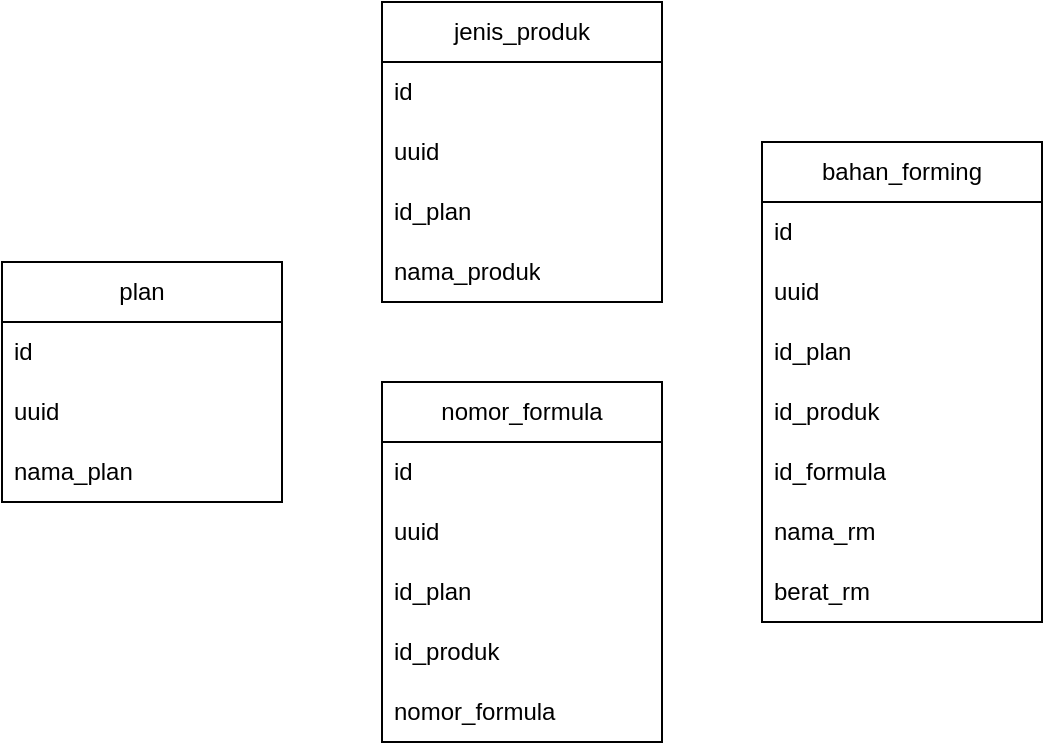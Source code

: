 <mxfile version="27.0.9">
  <diagram name="Halaman-1" id="96IZGjR7ZaSTifBQKk1h">
    <mxGraphModel dx="969" dy="537" grid="1" gridSize="10" guides="1" tooltips="1" connect="1" arrows="1" fold="1" page="1" pageScale="1" pageWidth="827" pageHeight="1169" math="0" shadow="0">
      <root>
        <mxCell id="0" />
        <mxCell id="1" parent="0" />
        <mxCell id="YBMDpXo6_8GfMkWyuYjr-2" value="plan" style="swimlane;fontStyle=0;childLayout=stackLayout;horizontal=1;startSize=30;horizontalStack=0;resizeParent=1;resizeParentMax=0;resizeLast=0;collapsible=1;marginBottom=0;whiteSpace=wrap;html=1;" vertex="1" parent="1">
          <mxGeometry x="120" y="190" width="140" height="120" as="geometry" />
        </mxCell>
        <mxCell id="YBMDpXo6_8GfMkWyuYjr-3" value="id" style="text;strokeColor=none;fillColor=none;align=left;verticalAlign=middle;spacingLeft=4;spacingRight=4;overflow=hidden;points=[[0,0.5],[1,0.5]];portConstraint=eastwest;rotatable=0;whiteSpace=wrap;html=1;" vertex="1" parent="YBMDpXo6_8GfMkWyuYjr-2">
          <mxGeometry y="30" width="140" height="30" as="geometry" />
        </mxCell>
        <mxCell id="YBMDpXo6_8GfMkWyuYjr-4" value="uuid" style="text;strokeColor=none;fillColor=none;align=left;verticalAlign=middle;spacingLeft=4;spacingRight=4;overflow=hidden;points=[[0,0.5],[1,0.5]];portConstraint=eastwest;rotatable=0;whiteSpace=wrap;html=1;" vertex="1" parent="YBMDpXo6_8GfMkWyuYjr-2">
          <mxGeometry y="60" width="140" height="30" as="geometry" />
        </mxCell>
        <mxCell id="YBMDpXo6_8GfMkWyuYjr-5" value="nama_plan" style="text;strokeColor=none;fillColor=none;align=left;verticalAlign=middle;spacingLeft=4;spacingRight=4;overflow=hidden;points=[[0,0.5],[1,0.5]];portConstraint=eastwest;rotatable=0;whiteSpace=wrap;html=1;" vertex="1" parent="YBMDpXo6_8GfMkWyuYjr-2">
          <mxGeometry y="90" width="140" height="30" as="geometry" />
        </mxCell>
        <mxCell id="YBMDpXo6_8GfMkWyuYjr-6" value="nomor_formula" style="swimlane;fontStyle=0;childLayout=stackLayout;horizontal=1;startSize=30;horizontalStack=0;resizeParent=1;resizeParentMax=0;resizeLast=0;collapsible=1;marginBottom=0;whiteSpace=wrap;html=1;" vertex="1" parent="1">
          <mxGeometry x="310" y="250" width="140" height="180" as="geometry" />
        </mxCell>
        <mxCell id="YBMDpXo6_8GfMkWyuYjr-7" value="id" style="text;strokeColor=none;fillColor=none;align=left;verticalAlign=middle;spacingLeft=4;spacingRight=4;overflow=hidden;points=[[0,0.5],[1,0.5]];portConstraint=eastwest;rotatable=0;whiteSpace=wrap;html=1;" vertex="1" parent="YBMDpXo6_8GfMkWyuYjr-6">
          <mxGeometry y="30" width="140" height="30" as="geometry" />
        </mxCell>
        <mxCell id="YBMDpXo6_8GfMkWyuYjr-8" value="uuid" style="text;strokeColor=none;fillColor=none;align=left;verticalAlign=middle;spacingLeft=4;spacingRight=4;overflow=hidden;points=[[0,0.5],[1,0.5]];portConstraint=eastwest;rotatable=0;whiteSpace=wrap;html=1;" vertex="1" parent="YBMDpXo6_8GfMkWyuYjr-6">
          <mxGeometry y="60" width="140" height="30" as="geometry" />
        </mxCell>
        <mxCell id="YBMDpXo6_8GfMkWyuYjr-9" value="id_plan" style="text;strokeColor=none;fillColor=none;align=left;verticalAlign=middle;spacingLeft=4;spacingRight=4;overflow=hidden;points=[[0,0.5],[1,0.5]];portConstraint=eastwest;rotatable=0;whiteSpace=wrap;html=1;" vertex="1" parent="YBMDpXo6_8GfMkWyuYjr-6">
          <mxGeometry y="90" width="140" height="30" as="geometry" />
        </mxCell>
        <mxCell id="YBMDpXo6_8GfMkWyuYjr-27" value="id_produk" style="text;strokeColor=none;fillColor=none;align=left;verticalAlign=middle;spacingLeft=4;spacingRight=4;overflow=hidden;points=[[0,0.5],[1,0.5]];portConstraint=eastwest;rotatable=0;whiteSpace=wrap;html=1;" vertex="1" parent="YBMDpXo6_8GfMkWyuYjr-6">
          <mxGeometry y="120" width="140" height="30" as="geometry" />
        </mxCell>
        <mxCell id="YBMDpXo6_8GfMkWyuYjr-17" value="nomor_formula" style="text;strokeColor=none;fillColor=none;align=left;verticalAlign=middle;spacingLeft=4;spacingRight=4;overflow=hidden;points=[[0,0.5],[1,0.5]];portConstraint=eastwest;rotatable=0;whiteSpace=wrap;html=1;" vertex="1" parent="YBMDpXo6_8GfMkWyuYjr-6">
          <mxGeometry y="150" width="140" height="30" as="geometry" />
        </mxCell>
        <mxCell id="YBMDpXo6_8GfMkWyuYjr-10" value="jenis_produk" style="swimlane;fontStyle=0;childLayout=stackLayout;horizontal=1;startSize=30;horizontalStack=0;resizeParent=1;resizeParentMax=0;resizeLast=0;collapsible=1;marginBottom=0;whiteSpace=wrap;html=1;" vertex="1" parent="1">
          <mxGeometry x="310" y="60" width="140" height="150" as="geometry" />
        </mxCell>
        <mxCell id="YBMDpXo6_8GfMkWyuYjr-11" value="id" style="text;strokeColor=none;fillColor=none;align=left;verticalAlign=middle;spacingLeft=4;spacingRight=4;overflow=hidden;points=[[0,0.5],[1,0.5]];portConstraint=eastwest;rotatable=0;whiteSpace=wrap;html=1;" vertex="1" parent="YBMDpXo6_8GfMkWyuYjr-10">
          <mxGeometry y="30" width="140" height="30" as="geometry" />
        </mxCell>
        <mxCell id="YBMDpXo6_8GfMkWyuYjr-12" value="uuid" style="text;strokeColor=none;fillColor=none;align=left;verticalAlign=middle;spacingLeft=4;spacingRight=4;overflow=hidden;points=[[0,0.5],[1,0.5]];portConstraint=eastwest;rotatable=0;whiteSpace=wrap;html=1;" vertex="1" parent="YBMDpXo6_8GfMkWyuYjr-10">
          <mxGeometry y="60" width="140" height="30" as="geometry" />
        </mxCell>
        <mxCell id="YBMDpXo6_8GfMkWyuYjr-13" value="id_plan" style="text;strokeColor=none;fillColor=none;align=left;verticalAlign=middle;spacingLeft=4;spacingRight=4;overflow=hidden;points=[[0,0.5],[1,0.5]];portConstraint=eastwest;rotatable=0;whiteSpace=wrap;html=1;" vertex="1" parent="YBMDpXo6_8GfMkWyuYjr-10">
          <mxGeometry y="90" width="140" height="30" as="geometry" />
        </mxCell>
        <mxCell id="YBMDpXo6_8GfMkWyuYjr-16" value="nama_produk" style="text;strokeColor=none;fillColor=none;align=left;verticalAlign=middle;spacingLeft=4;spacingRight=4;overflow=hidden;points=[[0,0.5],[1,0.5]];portConstraint=eastwest;rotatable=0;whiteSpace=wrap;html=1;" vertex="1" parent="YBMDpXo6_8GfMkWyuYjr-10">
          <mxGeometry y="120" width="140" height="30" as="geometry" />
        </mxCell>
        <mxCell id="YBMDpXo6_8GfMkWyuYjr-18" value="bahan_forming" style="swimlane;fontStyle=0;childLayout=stackLayout;horizontal=1;startSize=30;horizontalStack=0;resizeParent=1;resizeParentMax=0;resizeLast=0;collapsible=1;marginBottom=0;whiteSpace=wrap;html=1;" vertex="1" parent="1">
          <mxGeometry x="500" y="130" width="140" height="240" as="geometry">
            <mxRectangle x="500" y="130" width="120" height="30" as="alternateBounds" />
          </mxGeometry>
        </mxCell>
        <mxCell id="YBMDpXo6_8GfMkWyuYjr-19" value="id" style="text;strokeColor=none;fillColor=none;align=left;verticalAlign=middle;spacingLeft=4;spacingRight=4;overflow=hidden;points=[[0,0.5],[1,0.5]];portConstraint=eastwest;rotatable=0;whiteSpace=wrap;html=1;" vertex="1" parent="YBMDpXo6_8GfMkWyuYjr-18">
          <mxGeometry y="30" width="140" height="30" as="geometry" />
        </mxCell>
        <mxCell id="YBMDpXo6_8GfMkWyuYjr-20" value="uuid" style="text;strokeColor=none;fillColor=none;align=left;verticalAlign=middle;spacingLeft=4;spacingRight=4;overflow=hidden;points=[[0,0.5],[1,0.5]];portConstraint=eastwest;rotatable=0;whiteSpace=wrap;html=1;" vertex="1" parent="YBMDpXo6_8GfMkWyuYjr-18">
          <mxGeometry y="60" width="140" height="30" as="geometry" />
        </mxCell>
        <mxCell id="YBMDpXo6_8GfMkWyuYjr-21" value="id_plan" style="text;strokeColor=none;fillColor=none;align=left;verticalAlign=middle;spacingLeft=4;spacingRight=4;overflow=hidden;points=[[0,0.5],[1,0.5]];portConstraint=eastwest;rotatable=0;whiteSpace=wrap;html=1;" vertex="1" parent="YBMDpXo6_8GfMkWyuYjr-18">
          <mxGeometry y="90" width="140" height="30" as="geometry" />
        </mxCell>
        <mxCell id="YBMDpXo6_8GfMkWyuYjr-22" value="id_produk" style="text;strokeColor=none;fillColor=none;align=left;verticalAlign=middle;spacingLeft=4;spacingRight=4;overflow=hidden;points=[[0,0.5],[1,0.5]];portConstraint=eastwest;rotatable=0;whiteSpace=wrap;html=1;" vertex="1" parent="YBMDpXo6_8GfMkWyuYjr-18">
          <mxGeometry y="120" width="140" height="30" as="geometry" />
        </mxCell>
        <mxCell id="YBMDpXo6_8GfMkWyuYjr-23" value="id_formula" style="text;strokeColor=none;fillColor=none;align=left;verticalAlign=middle;spacingLeft=4;spacingRight=4;overflow=hidden;points=[[0,0.5],[1,0.5]];portConstraint=eastwest;rotatable=0;whiteSpace=wrap;html=1;" vertex="1" parent="YBMDpXo6_8GfMkWyuYjr-18">
          <mxGeometry y="150" width="140" height="30" as="geometry" />
        </mxCell>
        <mxCell id="YBMDpXo6_8GfMkWyuYjr-24" value="nama_rm" style="text;strokeColor=none;fillColor=none;align=left;verticalAlign=middle;spacingLeft=4;spacingRight=4;overflow=hidden;points=[[0,0.5],[1,0.5]];portConstraint=eastwest;rotatable=0;whiteSpace=wrap;html=1;" vertex="1" parent="YBMDpXo6_8GfMkWyuYjr-18">
          <mxGeometry y="180" width="140" height="30" as="geometry" />
        </mxCell>
        <mxCell id="YBMDpXo6_8GfMkWyuYjr-26" value="berat_rm" style="text;strokeColor=none;fillColor=none;align=left;verticalAlign=middle;spacingLeft=4;spacingRight=4;overflow=hidden;points=[[0,0.5],[1,0.5]];portConstraint=eastwest;rotatable=0;whiteSpace=wrap;html=1;" vertex="1" parent="YBMDpXo6_8GfMkWyuYjr-18">
          <mxGeometry y="210" width="140" height="30" as="geometry" />
        </mxCell>
      </root>
    </mxGraphModel>
  </diagram>
</mxfile>
